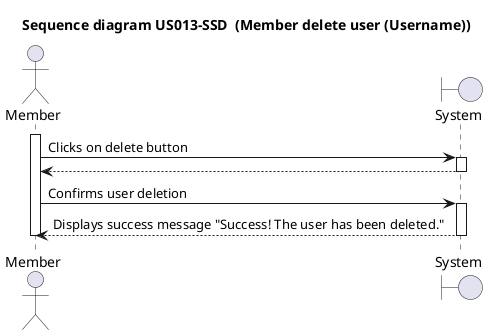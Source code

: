 @startuml US013-SSD

title Sequence diagram US013-SSD  (Member delete user (Username))

actor Member
boundary System

activate Member

Member -> System: Clicks on delete button
activate System
System --> Member: 
deactivate System
Member -> System: Confirms user deletion
activate System
System --> Member: Displays success message "Success! The user has been deleted."

deactivate System
deactivate Member

@enduml
